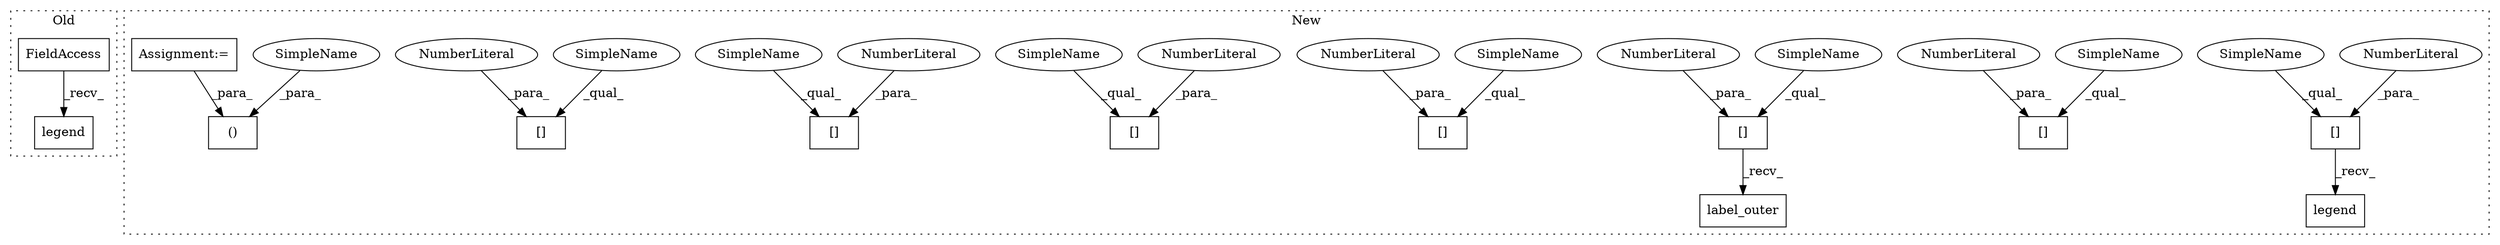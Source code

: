 digraph G {
subgraph cluster0 {
1 [label="legend" a="32" s="1968" l="8" shape="box"];
3 [label="FieldAccess" a="22" s="1950" l="10" shape="box"];
label = "Old";
style="dotted";
}
subgraph cluster1 {
2 [label="[]" a="2" s="1540,1544" l="3,1" shape="box"];
4 [label="NumberLiteral" a="34" s="1543" l="1" shape="ellipse"];
5 [label="legend" a="32" s="1546" l="8" shape="box"];
6 [label="[]" a="2" s="1978,1982" l="3,1" shape="box"];
7 [label="()" a="106" s="502" l="18" shape="box"];
8 [label="[]" a="2" s="2077,2081" l="3,1" shape="box"];
9 [label="NumberLiteral" a="34" s="2080" l="1" shape="ellipse"];
10 [label="[]" a="2" s="1941,1945" l="3,1" shape="box"];
11 [label="NumberLiteral" a="34" s="1981" l="1" shape="ellipse"];
12 [label="[]" a="2" s="1953,1957" l="3,1" shape="box"];
13 [label="NumberLiteral" a="34" s="1956" l="1" shape="ellipse"];
14 [label="[]" a="2" s="2023,2027" l="3,1" shape="box"];
15 [label="NumberLiteral" a="34" s="2026" l="1" shape="ellipse"];
16 [label="NumberLiteral" a="34" s="1944" l="1" shape="ellipse"];
17 [label="[]" a="2" s="1444,1448" l="3,1" shape="box"];
18 [label="NumberLiteral" a="34" s="1447" l="1" shape="ellipse"];
19 [label="label_outer" a="32" s="1959" l="13" shape="box"];
20 [label="Assignment:=" a="7" s="170" l="3" shape="box"];
21 [label="SimpleName" a="42" s="1540" l="2" shape="ellipse"];
22 [label="SimpleName" a="42" s="2023" l="2" shape="ellipse"];
23 [label="SimpleName" a="42" s="1444" l="2" shape="ellipse"];
24 [label="SimpleName" a="42" s="1941" l="2" shape="ellipse"];
25 [label="SimpleName" a="42" s="1953" l="2" shape="ellipse"];
26 [label="SimpleName" a="42" s="1978" l="2" shape="ellipse"];
27 [label="SimpleName" a="42" s="518" l="2" shape="ellipse"];
28 [label="SimpleName" a="42" s="2077" l="2" shape="ellipse"];
label = "New";
style="dotted";
}
2 -> 5 [label="_recv_"];
3 -> 1 [label="_recv_"];
4 -> 2 [label="_para_"];
9 -> 8 [label="_para_"];
11 -> 6 [label="_para_"];
12 -> 19 [label="_recv_"];
13 -> 12 [label="_para_"];
15 -> 14 [label="_para_"];
16 -> 10 [label="_para_"];
18 -> 17 [label="_para_"];
20 -> 7 [label="_para_"];
21 -> 2 [label="_qual_"];
22 -> 14 [label="_qual_"];
23 -> 17 [label="_qual_"];
24 -> 10 [label="_qual_"];
25 -> 12 [label="_qual_"];
26 -> 6 [label="_qual_"];
27 -> 7 [label="_para_"];
28 -> 8 [label="_qual_"];
}